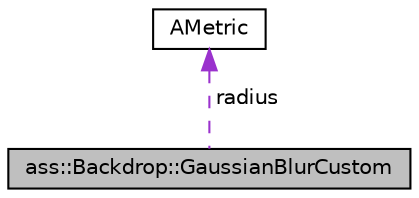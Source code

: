 digraph "ass::Backdrop::GaussianBlurCustom"
{
 // LATEX_PDF_SIZE
  edge [fontname="Helvetica",fontsize="10",labelfontname="Helvetica",labelfontsize="10"];
  node [fontname="Helvetica",fontsize="10",shape=record];
  Node1 [label="ass::Backdrop::GaussianBlurCustom",height=0.2,width=0.4,color="black", fillcolor="grey75", style="filled", fontcolor="black",tooltip="Underlying type of GaussianBlur but with customizable downscale. Generally, use GaussianBlur."];
  Node2 -> Node1 [dir="back",color="darkorchid3",fontsize="10",style="dashed",label=" radius" ,fontname="Helvetica"];
  Node2 [label="AMetric",height=0.2,width=0.4,color="black", fillcolor="white", style="filled",URL="$classAMetric.html",tooltip="Stores dimensions in scalable units (dp, pt, etc...)."];
}
